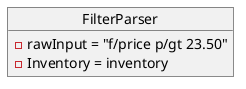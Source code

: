 @startuml
object FilterParser{
    - rawInput = "f/price p/gt 23.50"
    - Inventory = inventory
}

@enduml
